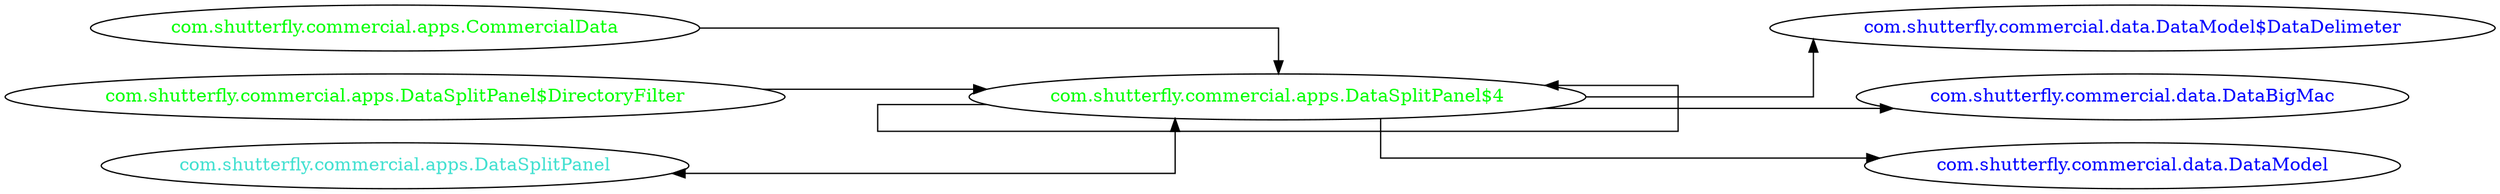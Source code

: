 digraph dependencyGraph {
 concentrate=true;
 ranksep="2.0";
 rankdir="LR"; 
 splines="ortho";
"com.shutterfly.commercial.apps.DataSplitPanel$4" [fontcolor="red"];
"com.shutterfly.commercial.data.DataModel$DataDelimeter" [ fontcolor="blue" ];
"com.shutterfly.commercial.apps.DataSplitPanel$4"->"com.shutterfly.commercial.data.DataModel$DataDelimeter";
"com.shutterfly.commercial.data.DataBigMac" [ fontcolor="blue" ];
"com.shutterfly.commercial.apps.DataSplitPanel$4"->"com.shutterfly.commercial.data.DataBigMac";
"com.shutterfly.commercial.data.DataModel" [ fontcolor="blue" ];
"com.shutterfly.commercial.apps.DataSplitPanel$4"->"com.shutterfly.commercial.data.DataModel";
"com.shutterfly.commercial.apps.CommercialData" [ fontcolor="green" ];
"com.shutterfly.commercial.apps.CommercialData"->"com.shutterfly.commercial.apps.DataSplitPanel$4";
"com.shutterfly.commercial.apps.DataSplitPanel$4" [ fontcolor="green" ];
"com.shutterfly.commercial.apps.DataSplitPanel$4"->"com.shutterfly.commercial.apps.DataSplitPanel$4";
"com.shutterfly.commercial.apps.DataSplitPanel$DirectoryFilter" [ fontcolor="green" ];
"com.shutterfly.commercial.apps.DataSplitPanel$DirectoryFilter"->"com.shutterfly.commercial.apps.DataSplitPanel$4";
"com.shutterfly.commercial.apps.DataSplitPanel" [ fontcolor="turquoise" ];
"com.shutterfly.commercial.apps.DataSplitPanel"->"com.shutterfly.commercial.apps.DataSplitPanel$4" [dir=both];
}